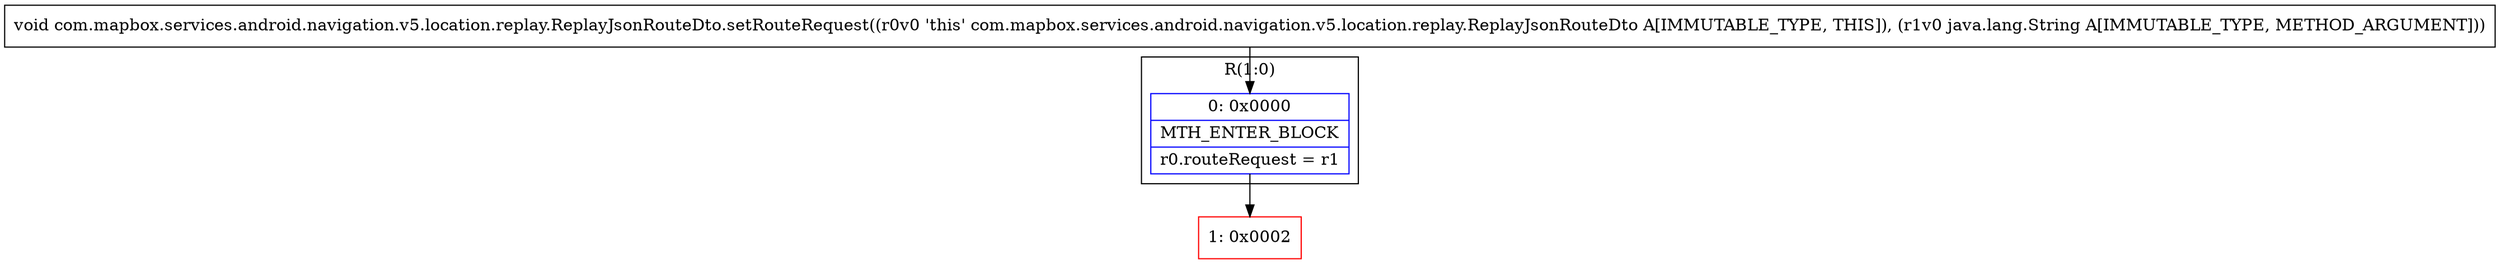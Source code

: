 digraph "CFG forcom.mapbox.services.android.navigation.v5.location.replay.ReplayJsonRouteDto.setRouteRequest(Ljava\/lang\/String;)V" {
subgraph cluster_Region_861576225 {
label = "R(1:0)";
node [shape=record,color=blue];
Node_0 [shape=record,label="{0\:\ 0x0000|MTH_ENTER_BLOCK\l|r0.routeRequest = r1\l}"];
}
Node_1 [shape=record,color=red,label="{1\:\ 0x0002}"];
MethodNode[shape=record,label="{void com.mapbox.services.android.navigation.v5.location.replay.ReplayJsonRouteDto.setRouteRequest((r0v0 'this' com.mapbox.services.android.navigation.v5.location.replay.ReplayJsonRouteDto A[IMMUTABLE_TYPE, THIS]), (r1v0 java.lang.String A[IMMUTABLE_TYPE, METHOD_ARGUMENT])) }"];
MethodNode -> Node_0;
Node_0 -> Node_1;
}

